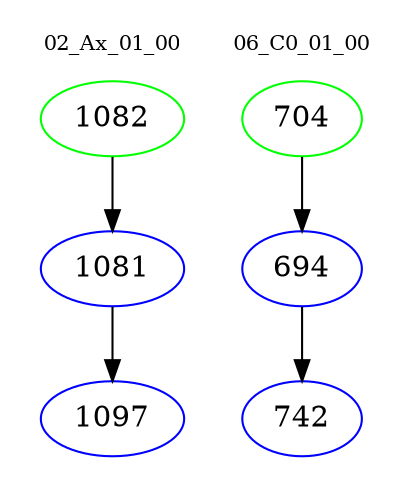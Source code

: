 digraph{
subgraph cluster_0 {
color = white
label = "02_Ax_01_00";
fontsize=10;
T0_1082 [label="1082", color="green"]
T0_1082 -> T0_1081 [color="black"]
T0_1081 [label="1081", color="blue"]
T0_1081 -> T0_1097 [color="black"]
T0_1097 [label="1097", color="blue"]
}
subgraph cluster_1 {
color = white
label = "06_C0_01_00";
fontsize=10;
T1_704 [label="704", color="green"]
T1_704 -> T1_694 [color="black"]
T1_694 [label="694", color="blue"]
T1_694 -> T1_742 [color="black"]
T1_742 [label="742", color="blue"]
}
}
